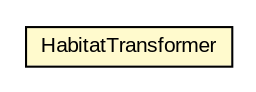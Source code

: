 #!/usr/local/bin/dot
#
# Class diagram 
# Generated by UMLGraph version R5_6-24-gf6e263 (http://www.umlgraph.org/)
#

digraph G {
	edge [fontname="arial",fontsize=10,labelfontname="arial",labelfontsize=10];
	node [fontname="arial",fontsize=10,shape=plaintext];
	nodesep=0.25;
	ranksep=0.5;
	// edu.arizona.biosemantics.semanticmarkup.markupelement.habitat.transform.HabitatTransformer
	c70669 [label=<<table title="edu.arizona.biosemantics.semanticmarkup.markupelement.habitat.transform.HabitatTransformer" border="0" cellborder="1" cellspacing="0" cellpadding="2" port="p" bgcolor="lemonChiffon" href="./HabitatTransformer.html">
		<tr><td><table border="0" cellspacing="0" cellpadding="1">
<tr><td align="center" balign="center"> HabitatTransformer </td></tr>
		</table></td></tr>
		</table>>, URL="./HabitatTransformer.html", fontname="arial", fontcolor="black", fontsize=10.0];
}

